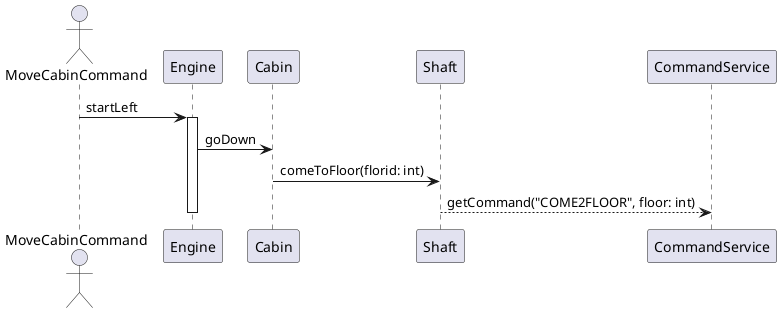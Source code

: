 @startuml

actor MoveCabinCommand
MoveCabinCommand -> Engine: startLeft
activate Engine
Engine -> Cabin: goDown
Cabin -> Shaft: comeToFloor(florid: int)
Shaft --> CommandService: getCommand("COME2FLOOR", floor: int)

deactivate Engine

@enduml
